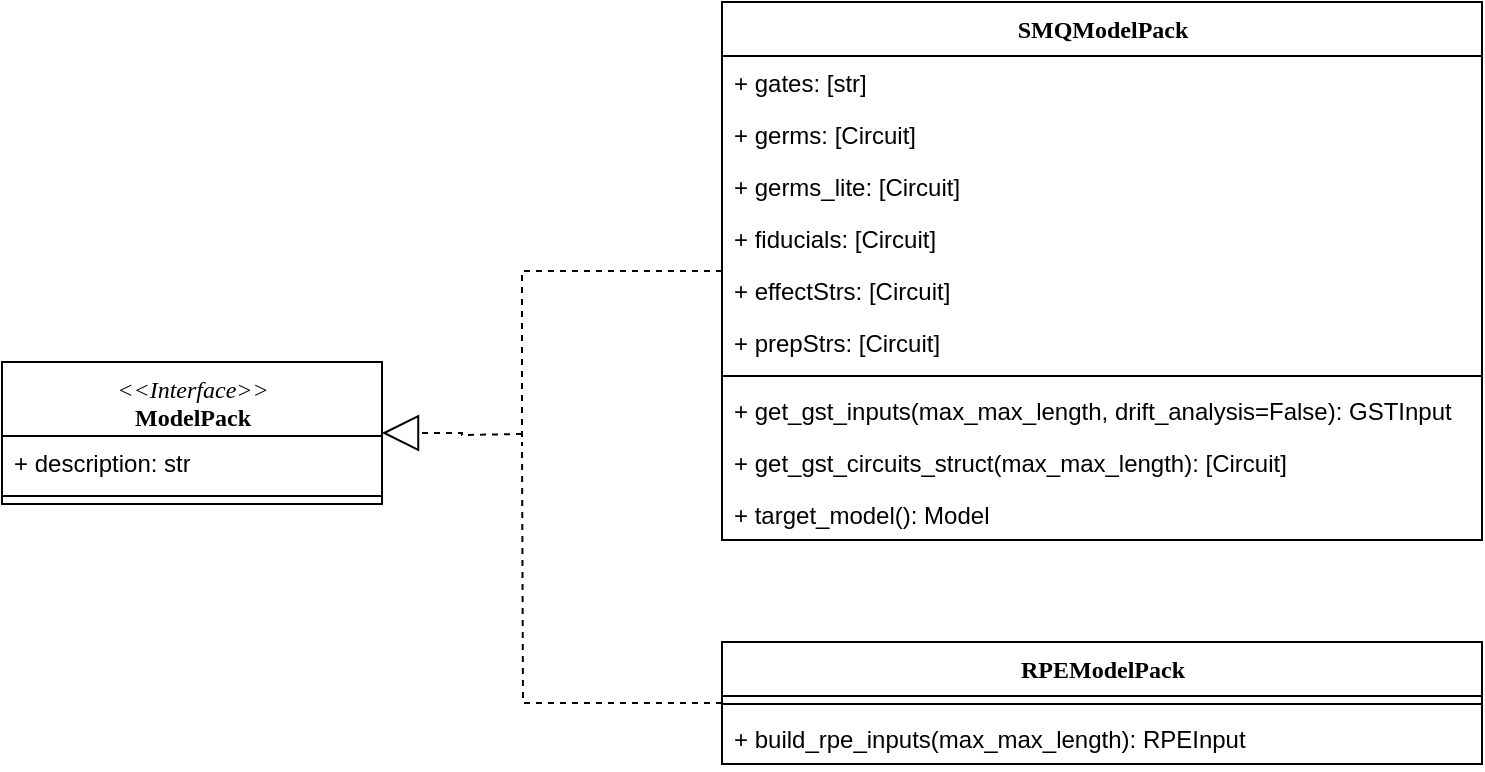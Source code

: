 <mxfile version="12.5.1" type="github">
  <diagram name="Page-1" id="6133507b-19e7-1e82-6fc7-422aa6c4b21f">
    <mxGraphModel dx="981" dy="640" grid="1" gridSize="10" guides="1" tooltips="1" connect="1" arrows="1" fold="1" page="1" pageScale="1" pageWidth="1100" pageHeight="850" background="#ffffff" math="0" shadow="0">
      <root>
        <mxCell id="0"/>
        <mxCell id="1" parent="0"/>
        <mxCell id="x3nWrtiB4nrROnSyHIkW-1" value="&lt;span style=&quot;font-weight: normal&quot;&gt;&lt;i&gt;&amp;lt;&amp;lt;Interface&amp;gt;&amp;gt;&lt;/i&gt;&lt;/span&gt;&lt;br&gt;ModelPack" style="swimlane;html=1;fontStyle=1;align=center;verticalAlign=top;childLayout=stackLayout;horizontal=1;startSize=37;horizontalStack=0;resizeParent=1;resizeLast=0;collapsible=1;marginBottom=0;swimlaneFillColor=#ffffff;rounded=0;shadow=0;comic=0;labelBackgroundColor=none;strokeWidth=1;fillColor=none;fontFamily=Verdana;fontSize=12" parent="1" vertex="1">
          <mxGeometry x="250" y="220" width="190" height="71" as="geometry"/>
        </mxCell>
        <mxCell id="x3nWrtiB4nrROnSyHIkW-2" value="+ description: str" style="text;html=1;strokeColor=none;fillColor=none;align=left;verticalAlign=top;spacingLeft=4;spacingRight=4;whiteSpace=wrap;overflow=hidden;rotatable=0;points=[[0,0.5],[1,0.5]];portConstraint=eastwest;" parent="x3nWrtiB4nrROnSyHIkW-1" vertex="1">
          <mxGeometry y="37" width="190" height="26" as="geometry"/>
        </mxCell>
        <mxCell id="x3nWrtiB4nrROnSyHIkW-4" value="" style="line;html=1;strokeWidth=1;fillColor=none;align=left;verticalAlign=middle;spacingTop=-1;spacingLeft=3;spacingRight=3;rotatable=0;labelPosition=right;points=[];portConstraint=eastwest;" parent="x3nWrtiB4nrROnSyHIkW-1" vertex="1">
          <mxGeometry y="63" width="190" height="8" as="geometry"/>
        </mxCell>
        <mxCell id="x3nWrtiB4nrROnSyHIkW-16" value="SMQModelPack" style="swimlane;html=1;fontStyle=1;align=center;verticalAlign=top;childLayout=stackLayout;horizontal=1;startSize=27;horizontalStack=0;resizeParent=1;resizeLast=0;collapsible=1;marginBottom=0;swimlaneFillColor=#ffffff;rounded=0;shadow=0;comic=0;labelBackgroundColor=none;strokeWidth=1;fillColor=none;fontFamily=Verdana;fontSize=12" parent="1" vertex="1">
          <mxGeometry x="610" y="40" width="380" height="269" as="geometry"/>
        </mxCell>
        <mxCell id="x3nWrtiB4nrROnSyHIkW-10" value="+ gates: [str]" style="text;html=1;strokeColor=none;fillColor=none;align=left;verticalAlign=top;spacingLeft=4;spacingRight=4;whiteSpace=wrap;overflow=hidden;rotatable=0;points=[[0,0.5],[1,0.5]];portConstraint=eastwest;" parent="x3nWrtiB4nrROnSyHIkW-16" vertex="1">
          <mxGeometry y="27" width="380" height="26" as="geometry"/>
        </mxCell>
        <mxCell id="x3nWrtiB4nrROnSyHIkW-11" value="+ germs: [Circuit]" style="text;html=1;strokeColor=none;fillColor=none;align=left;verticalAlign=top;spacingLeft=4;spacingRight=4;whiteSpace=wrap;overflow=hidden;rotatable=0;points=[[0,0.5],[1,0.5]];portConstraint=eastwest;" parent="x3nWrtiB4nrROnSyHIkW-16" vertex="1">
          <mxGeometry y="53" width="380" height="26" as="geometry"/>
        </mxCell>
        <mxCell id="rln20Yo79cC4MdaEWwKn-1" value="+ germs_lite: [Circuit]" style="text;html=1;strokeColor=none;fillColor=none;align=left;verticalAlign=top;spacingLeft=4;spacingRight=4;whiteSpace=wrap;overflow=hidden;rotatable=0;points=[[0,0.5],[1,0.5]];portConstraint=eastwest;" vertex="1" parent="x3nWrtiB4nrROnSyHIkW-16">
          <mxGeometry y="79" width="380" height="26" as="geometry"/>
        </mxCell>
        <mxCell id="x3nWrtiB4nrROnSyHIkW-9" value="+ fiducials: [Circuit]" style="text;html=1;strokeColor=none;fillColor=none;align=left;verticalAlign=top;spacingLeft=4;spacingRight=4;whiteSpace=wrap;overflow=hidden;rotatable=0;points=[[0,0.5],[1,0.5]];portConstraint=eastwest;" parent="x3nWrtiB4nrROnSyHIkW-16" vertex="1">
          <mxGeometry y="105" width="380" height="26" as="geometry"/>
        </mxCell>
        <mxCell id="x3nWrtiB4nrROnSyHIkW-3" value="+ effectStrs: [Circuit]" style="text;html=1;strokeColor=none;fillColor=none;align=left;verticalAlign=top;spacingLeft=4;spacingRight=4;whiteSpace=wrap;overflow=hidden;rotatable=0;points=[[0,0.5],[1,0.5]];portConstraint=eastwest;" parent="x3nWrtiB4nrROnSyHIkW-16" vertex="1">
          <mxGeometry y="131" width="380" height="26" as="geometry"/>
        </mxCell>
        <mxCell id="rln20Yo79cC4MdaEWwKn-2" value="+ prepStrs: [Circuit]" style="text;html=1;strokeColor=none;fillColor=none;align=left;verticalAlign=top;spacingLeft=4;spacingRight=4;whiteSpace=wrap;overflow=hidden;rotatable=0;points=[[0,0.5],[1,0.5]];portConstraint=eastwest;" vertex="1" parent="x3nWrtiB4nrROnSyHIkW-16">
          <mxGeometry y="157" width="380" height="26" as="geometry"/>
        </mxCell>
        <mxCell id="x3nWrtiB4nrROnSyHIkW-22" value="" style="line;html=1;strokeWidth=1;fillColor=none;align=left;verticalAlign=middle;spacingTop=-1;spacingLeft=3;spacingRight=3;rotatable=0;labelPosition=right;points=[];portConstraint=eastwest;" parent="x3nWrtiB4nrROnSyHIkW-16" vertex="1">
          <mxGeometry y="183" width="380" height="8" as="geometry"/>
        </mxCell>
        <mxCell id="x3nWrtiB4nrROnSyHIkW-24" value="+ get_gst_inputs(max_max_length, drift_analysis=False): GSTInput" style="text;html=1;strokeColor=none;fillColor=none;align=left;verticalAlign=top;spacingLeft=4;spacingRight=4;whiteSpace=wrap;overflow=hidden;rotatable=0;points=[[0,0.5],[1,0.5]];portConstraint=eastwest;" parent="x3nWrtiB4nrROnSyHIkW-16" vertex="1">
          <mxGeometry y="191" width="380" height="26" as="geometry"/>
        </mxCell>
        <mxCell id="x3nWrtiB4nrROnSyHIkW-25" value="+ get_gst_circuits_struct(max_max_length): [Circuit]" style="text;html=1;strokeColor=none;fillColor=none;align=left;verticalAlign=top;spacingLeft=4;spacingRight=4;whiteSpace=wrap;overflow=hidden;rotatable=0;points=[[0,0.5],[1,0.5]];portConstraint=eastwest;" parent="x3nWrtiB4nrROnSyHIkW-16" vertex="1">
          <mxGeometry y="217" width="380" height="26" as="geometry"/>
        </mxCell>
        <mxCell id="x3nWrtiB4nrROnSyHIkW-5" value="+ target_model(): Model" style="text;html=1;strokeColor=none;fillColor=none;align=left;verticalAlign=top;spacingLeft=4;spacingRight=4;whiteSpace=wrap;overflow=hidden;rotatable=0;points=[[0,0.5],[1,0.5]];portConstraint=eastwest;" parent="x3nWrtiB4nrROnSyHIkW-16" vertex="1">
          <mxGeometry y="243" width="380" height="26" as="geometry"/>
        </mxCell>
        <mxCell id="x3nWrtiB4nrROnSyHIkW-34" style="edgeStyle=orthogonalEdgeStyle;rounded=0;orthogonalLoop=1;jettySize=auto;html=1;dashed=1;startSize=16;endArrow=none;endFill=0;endSize=16;exitX=0;exitY=0.5;exitDx=0;exitDy=0;" parent="1" source="x3nWrtiB4nrROnSyHIkW-28" edge="1">
          <mxGeometry relative="1" as="geometry">
            <mxPoint x="510" y="260" as="targetPoint"/>
          </mxGeometry>
        </mxCell>
        <mxCell id="x3nWrtiB4nrROnSyHIkW-28" value="RPEModelPack" style="swimlane;html=1;fontStyle=1;align=center;verticalAlign=top;childLayout=stackLayout;horizontal=1;startSize=27;horizontalStack=0;resizeParent=1;resizeLast=0;collapsible=1;marginBottom=0;swimlaneFillColor=#ffffff;rounded=0;shadow=0;comic=0;labelBackgroundColor=none;strokeWidth=1;fillColor=none;fontFamily=Verdana;fontSize=12" parent="1" vertex="1">
          <mxGeometry x="610" y="360" width="380" height="61" as="geometry"/>
        </mxCell>
        <mxCell id="x3nWrtiB4nrROnSyHIkW-29" value="" style="line;html=1;strokeWidth=1;fillColor=none;align=left;verticalAlign=middle;spacingTop=-1;spacingLeft=3;spacingRight=3;rotatable=0;labelPosition=right;points=[];portConstraint=eastwest;" parent="x3nWrtiB4nrROnSyHIkW-28" vertex="1">
          <mxGeometry y="27" width="380" height="8" as="geometry"/>
        </mxCell>
        <mxCell id="x3nWrtiB4nrROnSyHIkW-30" value="+ build_rpe_inputs(max_max_length): RPEInput" style="text;html=1;strokeColor=none;fillColor=none;align=left;verticalAlign=top;spacingLeft=4;spacingRight=4;whiteSpace=wrap;overflow=hidden;rotatable=0;points=[[0,0.5],[1,0.5]];portConstraint=eastwest;" parent="x3nWrtiB4nrROnSyHIkW-28" vertex="1">
          <mxGeometry y="35" width="380" height="26" as="geometry"/>
        </mxCell>
        <mxCell id="x3nWrtiB4nrROnSyHIkW-32" style="edgeStyle=orthogonalEdgeStyle;rounded=0;orthogonalLoop=1;jettySize=auto;html=1;dashed=1;startSize=16;endArrow=block;endFill=0;endSize=16;" parent="1" target="x3nWrtiB4nrROnSyHIkW-1" edge="1">
          <mxGeometry relative="1" as="geometry">
            <mxPoint x="510" y="256" as="sourcePoint"/>
          </mxGeometry>
        </mxCell>
        <mxCell id="x3nWrtiB4nrROnSyHIkW-33" style="edgeStyle=orthogonalEdgeStyle;rounded=0;orthogonalLoop=1;jettySize=auto;html=1;dashed=1;startSize=16;endArrow=none;endFill=0;endSize=16;" parent="1" source="x3nWrtiB4nrROnSyHIkW-16" edge="1">
          <mxGeometry relative="1" as="geometry">
            <mxPoint x="510" y="260" as="targetPoint"/>
            <Array as="points">
              <mxPoint x="510" y="175"/>
            </Array>
          </mxGeometry>
        </mxCell>
      </root>
    </mxGraphModel>
  </diagram>
</mxfile>

